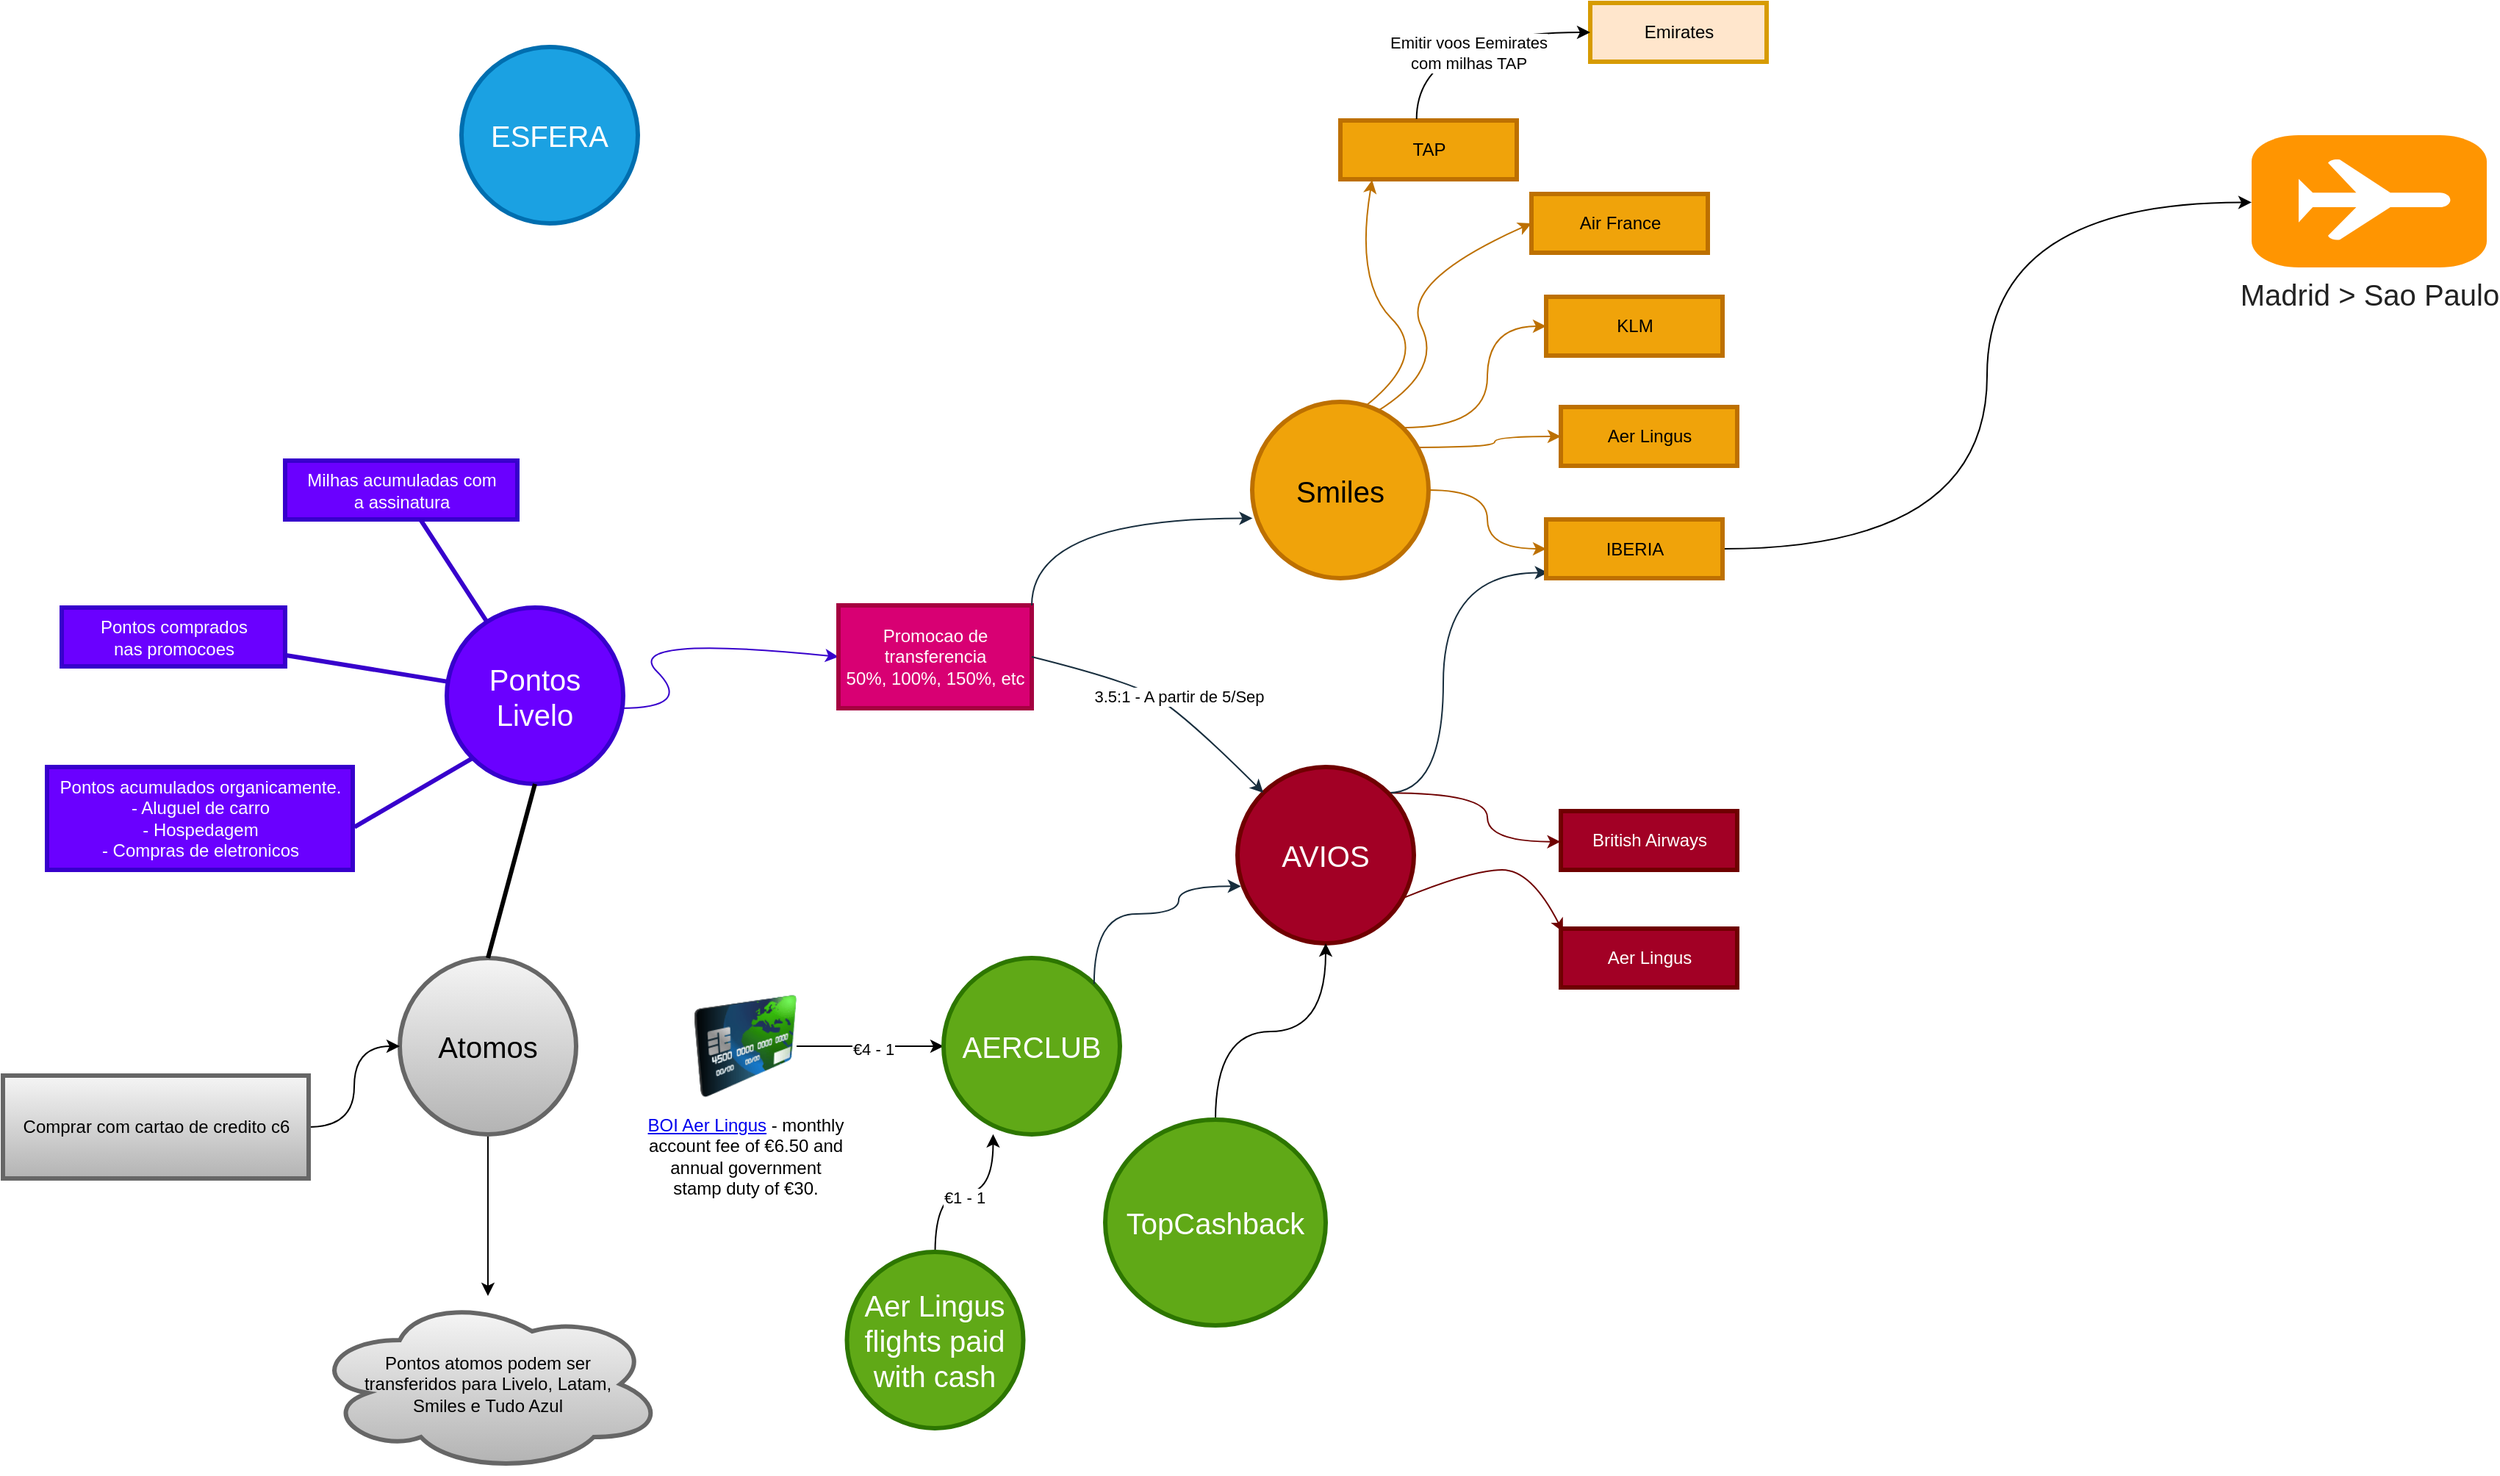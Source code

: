 <mxfile version="21.6.2" type="github">
  <diagram id="pHUcZfW-cZySXH26Udvi" name="Page-2">
    <mxGraphModel dx="1176" dy="607" grid="1" gridSize="10" guides="1" tooltips="1" connect="1" arrows="1" fold="1" page="1" pageScale="1" pageWidth="827" pageHeight="1169" background="#ffffff" math="0" shadow="0">
      <root>
        <mxCell id="0" />
        <mxCell id="1" parent="0" />
        <mxCell id="98yDIqRsI6KGfIPP-x18-167" value="Pontos Livelo" style="ellipse;whiteSpace=wrap;html=1;shadow=0;fontFamily=Helvetica;fontSize=20;align=center;strokeWidth=3;fillColor=#6a00ff;strokeColor=#3700CC;fontColor=#ffffff;rounded=0;labelBackgroundColor=none;" parent="1" vertex="1">
          <mxGeometry x="312" y="721.5" width="120" height="120" as="geometry" />
        </mxCell>
        <mxCell id="98yDIqRsI6KGfIPP-x18-168" value="Milhas acumuladas com &lt;br&gt;a assinatura" style="rounded=0;fillColor=#6a00ff;strokeColor=#3700CC;strokeWidth=3;shadow=0;html=1;fontColor=#ffffff;labelBackgroundColor=none;" parent="1" vertex="1">
          <mxGeometry x="202" y="621.5" width="158" height="40" as="geometry" />
        </mxCell>
        <mxCell id="98yDIqRsI6KGfIPP-x18-169" value="Pontos comprados&lt;br&gt;nas promocoes" style="rounded=0;fillColor=#6a00ff;strokeColor=#3700CC;strokeWidth=3;shadow=0;html=1;fontColor=#ffffff;labelBackgroundColor=none;" parent="1" vertex="1">
          <mxGeometry x="50" y="721.5" width="152" height="40" as="geometry" />
        </mxCell>
        <mxCell id="98yDIqRsI6KGfIPP-x18-179" value="" style="edgeStyle=none;endArrow=none;strokeWidth=3;strokeColor=#3700CC;html=1;rounded=0;labelBackgroundColor=none;fontColor=default;fillColor=#6a00ff;" parent="1" source="98yDIqRsI6KGfIPP-x18-167" target="98yDIqRsI6KGfIPP-x18-168" edge="1">
          <mxGeometry x="-1498" y="-303.5" width="100" height="100" as="geometry">
            <mxPoint x="-1498" y="-203.5" as="sourcePoint" />
            <mxPoint x="-1398" y="-303.5" as="targetPoint" />
          </mxGeometry>
        </mxCell>
        <mxCell id="98yDIqRsI6KGfIPP-x18-181" value="" style="edgeStyle=none;endArrow=none;strokeWidth=3;strokeColor=#3700CC;html=1;rounded=0;labelBackgroundColor=none;fontColor=default;fillColor=#6a00ff;" parent="1" source="98yDIqRsI6KGfIPP-x18-167" target="98yDIqRsI6KGfIPP-x18-169" edge="1">
          <mxGeometry x="-1498" y="-303.5" width="100" height="100" as="geometry">
            <mxPoint x="-1498" y="-203.5" as="sourcePoint" />
            <mxPoint x="-1398" y="-303.5" as="targetPoint" />
          </mxGeometry>
        </mxCell>
        <mxCell id="98yDIqRsI6KGfIPP-x18-195" value="" style="curved=1;endArrow=classic;html=1;rounded=0;entryX=0;entryY=0.5;entryDx=0;entryDy=0;strokeColor=#3700CC;labelBackgroundColor=none;fontColor=default;fillColor=#6a00ff;" parent="1" target="cvBn0tVz_LSelpj-P-2Y-2" edge="1">
          <mxGeometry width="50" height="50" relative="1" as="geometry">
            <mxPoint x="430" y="790" as="sourcePoint" />
            <mxPoint x="530" y="740" as="targetPoint" />
            <Array as="points">
              <mxPoint x="480" y="790" />
              <mxPoint x="430" y="740" />
            </Array>
          </mxGeometry>
        </mxCell>
        <mxCell id="cvBn0tVz_LSelpj-P-2Y-2" value="Promocao de &lt;br&gt;transferencia&lt;br&gt;50%, 100%, 150%, etc" style="rounded=0;fillColor=#d80073;strokeColor=#A50040;strokeWidth=3;shadow=0;html=1;labelBackgroundColor=none;fontColor=#ffffff;" parent="1" vertex="1">
          <mxGeometry x="578.5" y="720" width="131.5" height="70" as="geometry" />
        </mxCell>
        <mxCell id="lprAs_AV9ht-rZbfYgg8-25" style="edgeStyle=orthogonalEdgeStyle;rounded=0;orthogonalLoop=1;jettySize=auto;html=1;exitX=1;exitY=0.5;exitDx=0;exitDy=0;entryX=0;entryY=0.5;entryDx=0;entryDy=0;curved=1;labelBackgroundColor=none;strokeColor=#BD7000;fontColor=default;fillColor=#f0a30a;" parent="1" source="lprAs_AV9ht-rZbfYgg8-1" target="lprAs_AV9ht-rZbfYgg8-10" edge="1">
          <mxGeometry relative="1" as="geometry" />
        </mxCell>
        <mxCell id="lprAs_AV9ht-rZbfYgg8-1" value="Smiles" style="ellipse;whiteSpace=wrap;html=1;shadow=0;fontFamily=Helvetica;fontSize=20;align=center;strokeWidth=3;fillColor=#f0a30a;strokeColor=#BD7000;rounded=0;labelBackgroundColor=none;fontColor=#000000;" parent="1" vertex="1">
          <mxGeometry x="860" y="581.5" width="120" height="120" as="geometry" />
        </mxCell>
        <mxCell id="lprAs_AV9ht-rZbfYgg8-26" style="edgeStyle=orthogonalEdgeStyle;rounded=0;orthogonalLoop=1;jettySize=auto;html=1;exitX=1;exitY=0;exitDx=0;exitDy=0;curved=1;entryX=-0.002;entryY=0.521;entryDx=0;entryDy=0;entryPerimeter=0;labelBackgroundColor=none;strokeColor=#6F0000;fontColor=default;fillColor=#a20025;" parent="1" source="lprAs_AV9ht-rZbfYgg8-2" target="lprAs_AV9ht-rZbfYgg8-18" edge="1">
          <mxGeometry relative="1" as="geometry" />
        </mxCell>
        <mxCell id="lprAs_AV9ht-rZbfYgg8-27" style="edgeStyle=orthogonalEdgeStyle;rounded=0;orthogonalLoop=1;jettySize=auto;html=1;exitX=1;exitY=0;exitDx=0;exitDy=0;entryX=0.011;entryY=0.905;entryDx=0;entryDy=0;entryPerimeter=0;curved=1;labelBackgroundColor=none;strokeColor=#182E3E;fontColor=default;" parent="1" source="lprAs_AV9ht-rZbfYgg8-2" target="lprAs_AV9ht-rZbfYgg8-10" edge="1">
          <mxGeometry relative="1" as="geometry">
            <mxPoint x="1060" y="680" as="targetPoint" />
            <Array as="points">
              <mxPoint x="990" y="848" />
              <mxPoint x="990" y="698" />
            </Array>
          </mxGeometry>
        </mxCell>
        <mxCell id="lprAs_AV9ht-rZbfYgg8-2" value="AVIOS" style="ellipse;whiteSpace=wrap;html=1;shadow=0;fontFamily=Helvetica;fontSize=20;align=center;strokeWidth=3;fillColor=#a20025;strokeColor=#6F0000;rounded=0;labelBackgroundColor=none;fontColor=#ffffff;" parent="1" vertex="1">
          <mxGeometry x="850" y="830" width="120" height="120" as="geometry" />
        </mxCell>
        <mxCell id="lprAs_AV9ht-rZbfYgg8-3" value="" style="curved=1;endArrow=classic;html=1;rounded=0;exitX=1;exitY=0.5;exitDx=0;exitDy=0;labelBackgroundColor=none;strokeColor=#182E3E;fontColor=default;" parent="1" source="cvBn0tVz_LSelpj-P-2Y-2" target="lprAs_AV9ht-rZbfYgg8-2" edge="1">
          <mxGeometry width="50" height="50" relative="1" as="geometry">
            <mxPoint x="560" y="770" as="sourcePoint" />
            <mxPoint x="610" y="720" as="targetPoint" />
            <Array as="points">
              <mxPoint x="770" y="770" />
              <mxPoint x="810" y="790" />
            </Array>
          </mxGeometry>
        </mxCell>
        <mxCell id="LaEs5MpT-my3YbIbVM4t-5" value="3.5:1 - A partir de 5/Sep" style="edgeLabel;html=1;align=center;verticalAlign=middle;resizable=0;points=[];" vertex="1" connectable="0" parent="lprAs_AV9ht-rZbfYgg8-3">
          <mxGeometry x="-0.23" y="1" relative="1" as="geometry">
            <mxPoint x="30" y="8" as="offset" />
          </mxGeometry>
        </mxCell>
        <mxCell id="lprAs_AV9ht-rZbfYgg8-5" value="TAP" style="rounded=0;fillColor=#f0a30a;strokeColor=#BD7000;strokeWidth=3;shadow=0;html=1;fontColor=#000000;labelBackgroundColor=none;" parent="1" vertex="1">
          <mxGeometry x="920" y="390" width="120" height="40" as="geometry" />
        </mxCell>
        <mxCell id="lprAs_AV9ht-rZbfYgg8-8" value="" style="curved=1;endArrow=classic;html=1;rounded=0;entryX=0.18;entryY=1.013;entryDx=0;entryDy=0;exitX=0.648;exitY=0.019;exitDx=0;exitDy=0;exitPerimeter=0;entryPerimeter=0;labelBackgroundColor=none;strokeColor=#BD7000;fontColor=default;fillColor=#f0a30a;" parent="1" source="lprAs_AV9ht-rZbfYgg8-1" target="lprAs_AV9ht-rZbfYgg8-5" edge="1">
          <mxGeometry width="50" height="50" relative="1" as="geometry">
            <mxPoint x="930" y="550" as="sourcePoint" />
            <mxPoint x="980" y="500" as="targetPoint" />
            <Array as="points">
              <mxPoint x="980" y="550" />
              <mxPoint x="930" y="500" />
            </Array>
          </mxGeometry>
        </mxCell>
        <mxCell id="lprAs_AV9ht-rZbfYgg8-9" value="Air France" style="rounded=0;fillColor=#f0a30a;strokeColor=#BD7000;strokeWidth=3;shadow=0;html=1;fontColor=#000000;labelBackgroundColor=none;" parent="1" vertex="1">
          <mxGeometry x="1050" y="440" width="120" height="40" as="geometry" />
        </mxCell>
        <mxCell id="LaEs5MpT-my3YbIbVM4t-14" style="edgeStyle=orthogonalEdgeStyle;rounded=0;orthogonalLoop=1;jettySize=auto;html=1;exitX=1;exitY=0.5;exitDx=0;exitDy=0;entryX=0;entryY=0.508;entryDx=0;entryDy=0;entryPerimeter=0;curved=1;" edge="1" parent="1" source="lprAs_AV9ht-rZbfYgg8-10" target="LaEs5MpT-my3YbIbVM4t-13">
          <mxGeometry relative="1" as="geometry" />
        </mxCell>
        <mxCell id="lprAs_AV9ht-rZbfYgg8-10" value="IBERIA" style="rounded=0;fillColor=#f0a30a;strokeColor=#BD7000;strokeWidth=3;shadow=0;html=1;fontColor=#000000;labelBackgroundColor=none;" parent="1" vertex="1">
          <mxGeometry x="1060" y="661.5" width="120" height="40" as="geometry" />
        </mxCell>
        <mxCell id="lprAs_AV9ht-rZbfYgg8-11" value="Aer Lingus" style="rounded=0;fillColor=#f0a30a;strokeColor=#BD7000;strokeWidth=3;shadow=0;html=1;fontColor=#000000;labelBackgroundColor=none;" parent="1" vertex="1">
          <mxGeometry x="1070" y="585" width="120" height="40" as="geometry" />
        </mxCell>
        <mxCell id="lprAs_AV9ht-rZbfYgg8-12" value="" style="curved=1;endArrow=classic;html=1;rounded=0;entryX=0;entryY=0.5;entryDx=0;entryDy=0;exitX=0.708;exitY=0.054;exitDx=0;exitDy=0;exitPerimeter=0;labelBackgroundColor=none;strokeColor=#BD7000;fontColor=default;fillColor=#f0a30a;" parent="1" source="lprAs_AV9ht-rZbfYgg8-1" target="lprAs_AV9ht-rZbfYgg8-9" edge="1">
          <mxGeometry width="50" height="50" relative="1" as="geometry">
            <mxPoint x="948" y="594" as="sourcePoint" />
            <mxPoint x="952" y="441" as="targetPoint" />
            <Array as="points">
              <mxPoint x="990" y="560" />
              <mxPoint x="960" y="500" />
            </Array>
          </mxGeometry>
        </mxCell>
        <mxCell id="lprAs_AV9ht-rZbfYgg8-16" value="Aer Lingus" style="rounded=0;fillColor=#a20025;strokeColor=#6F0000;strokeWidth=3;shadow=0;html=1;fontColor=#ffffff;labelBackgroundColor=none;" parent="1" vertex="1">
          <mxGeometry x="1070" y="940" width="120" height="40" as="geometry" />
        </mxCell>
        <mxCell id="lprAs_AV9ht-rZbfYgg8-18" value="British Airways" style="rounded=0;fillColor=#a20025;strokeColor=#6F0000;strokeWidth=3;shadow=0;html=1;fontColor=#ffffff;labelBackgroundColor=none;" parent="1" vertex="1">
          <mxGeometry x="1070" y="860" width="120" height="40" as="geometry" />
        </mxCell>
        <mxCell id="lprAs_AV9ht-rZbfYgg8-21" value="" style="curved=1;endArrow=classic;html=1;rounded=0;exitX=0.949;exitY=0.739;exitDx=0;exitDy=0;exitPerimeter=0;entryX=0.012;entryY=0.055;entryDx=0;entryDy=0;entryPerimeter=0;labelBackgroundColor=none;strokeColor=#6F0000;fontColor=default;fillColor=#a20025;" parent="1" source="lprAs_AV9ht-rZbfYgg8-2" target="lprAs_AV9ht-rZbfYgg8-16" edge="1">
          <mxGeometry width="50" height="50" relative="1" as="geometry">
            <mxPoint x="960" y="922.5" as="sourcePoint" />
            <mxPoint x="1101" y="857.5" as="targetPoint" />
            <Array as="points">
              <mxPoint x="1010" y="900" />
              <mxPoint x="1050" y="900" />
            </Array>
          </mxGeometry>
        </mxCell>
        <mxCell id="lprAs_AV9ht-rZbfYgg8-29" value="" style="endArrow=classic;html=1;rounded=0;exitX=0.949;exitY=0.258;exitDx=0;exitDy=0;exitPerimeter=0;entryX=0;entryY=0.5;entryDx=0;entryDy=0;edgeStyle=orthogonalEdgeStyle;curved=1;labelBackgroundColor=none;strokeColor=#BD7000;fontColor=default;fillColor=#f0a30a;" parent="1" source="lprAs_AV9ht-rZbfYgg8-1" target="lprAs_AV9ht-rZbfYgg8-11" edge="1">
          <mxGeometry width="50" height="50" relative="1" as="geometry">
            <mxPoint x="980" y="610" as="sourcePoint" />
            <mxPoint x="1030" y="560" as="targetPoint" />
          </mxGeometry>
        </mxCell>
        <mxCell id="lprAs_AV9ht-rZbfYgg8-30" value="KLM" style="rounded=0;fillColor=#f0a30a;strokeColor=#BD7000;strokeWidth=3;shadow=0;html=1;fontColor=#000000;labelBackgroundColor=none;" parent="1" vertex="1">
          <mxGeometry x="1060" y="510" width="120" height="40" as="geometry" />
        </mxCell>
        <mxCell id="lprAs_AV9ht-rZbfYgg8-32" value="" style="endArrow=classic;html=1;rounded=0;entryX=0;entryY=0.5;entryDx=0;entryDy=0;edgeStyle=orthogonalEdgeStyle;curved=1;exitX=1;exitY=0;exitDx=0;exitDy=0;labelBackgroundColor=none;strokeColor=#BD7000;fontColor=default;fillColor=#f0a30a;" parent="1" source="lprAs_AV9ht-rZbfYgg8-1" target="lprAs_AV9ht-rZbfYgg8-30" edge="1">
          <mxGeometry width="50" height="50" relative="1" as="geometry">
            <mxPoint x="970" y="600" as="sourcePoint" />
            <mxPoint x="1020" y="550" as="targetPoint" />
          </mxGeometry>
        </mxCell>
        <mxCell id="Cj-1utIJ18nujl3oS1AE-17" style="rounded=0;orthogonalLoop=1;jettySize=auto;html=1;exitX=1;exitY=0.5;exitDx=0;exitDy=0;entryX=0;entryY=0.5;entryDx=0;entryDy=0;" parent="1" source="Cj-1utIJ18nujl3oS1AE-16" target="lprAs_AV9ht-rZbfYgg8-33" edge="1">
          <mxGeometry relative="1" as="geometry">
            <mxPoint x="600" y="1060" as="targetPoint" />
            <Array as="points">
              <mxPoint x="640" y="1020" />
            </Array>
          </mxGeometry>
        </mxCell>
        <mxCell id="Cj-1utIJ18nujl3oS1AE-22" value="€4 -&amp;nbsp;1" style="edgeLabel;html=1;align=center;verticalAlign=middle;resizable=0;points=[];" parent="Cj-1utIJ18nujl3oS1AE-17" vertex="1" connectable="0">
          <mxGeometry x="0.03" y="-2" relative="1" as="geometry">
            <mxPoint as="offset" />
          </mxGeometry>
        </mxCell>
        <mxCell id="lprAs_AV9ht-rZbfYgg8-33" value="AERCLUB" style="ellipse;whiteSpace=wrap;html=1;shadow=0;fontFamily=Helvetica;fontSize=20;align=center;strokeWidth=3;fillColor=#60a917;strokeColor=#2D7600;fontColor=#ffffff;rounded=0;labelBackgroundColor=none;" parent="1" vertex="1">
          <mxGeometry x="650" y="960" width="120" height="120" as="geometry" />
        </mxCell>
        <mxCell id="lprAs_AV9ht-rZbfYgg8-34" value="" style="endArrow=classic;html=1;rounded=0;exitX=1;exitY=0;exitDx=0;exitDy=0;edgeStyle=orthogonalEdgeStyle;curved=1;entryX=0.02;entryY=0.676;entryDx=0;entryDy=0;entryPerimeter=0;labelBackgroundColor=none;strokeColor=#182E3E;fontColor=default;" parent="1" source="lprAs_AV9ht-rZbfYgg8-33" target="lprAs_AV9ht-rZbfYgg8-2" edge="1">
          <mxGeometry width="50" height="50" relative="1" as="geometry">
            <mxPoint x="670" y="1000" as="sourcePoint" />
            <mxPoint x="720" y="950" as="targetPoint" />
            <Array as="points">
              <mxPoint x="752" y="930" />
              <mxPoint x="810" y="930" />
              <mxPoint x="810" y="911" />
            </Array>
          </mxGeometry>
        </mxCell>
        <mxCell id="lprAs_AV9ht-rZbfYgg8-35" value="" style="endArrow=classic;html=1;rounded=0;exitX=1;exitY=0;exitDx=0;exitDy=0;entryX=0.002;entryY=0.66;entryDx=0;entryDy=0;entryPerimeter=0;edgeStyle=orthogonalEdgeStyle;curved=1;labelBackgroundColor=none;strokeColor=#182E3E;fontColor=default;" parent="1" source="cvBn0tVz_LSelpj-P-2Y-2" target="lprAs_AV9ht-rZbfYgg8-1" edge="1">
          <mxGeometry width="50" height="50" relative="1" as="geometry">
            <mxPoint x="720" y="730" as="sourcePoint" />
            <mxPoint x="770" y="680" as="targetPoint" />
          </mxGeometry>
        </mxCell>
        <mxCell id="lprAs_AV9ht-rZbfYgg8-37" value="Emirates" style="rounded=0;fillColor=#ffe6cc;strokeColor=#d79b00;strokeWidth=3;shadow=0;html=1;labelBackgroundColor=none;" parent="1" vertex="1">
          <mxGeometry x="1090" y="310" width="120" height="40" as="geometry" />
        </mxCell>
        <mxCell id="Cj-1utIJ18nujl3oS1AE-20" style="edgeStyle=orthogonalEdgeStyle;rounded=0;orthogonalLoop=1;jettySize=auto;html=1;exitX=0.5;exitY=0;exitDx=0;exitDy=0;entryX=0.5;entryY=1;entryDx=0;entryDy=0;curved=1;" parent="1" source="lprAs_AV9ht-rZbfYgg8-39" target="lprAs_AV9ht-rZbfYgg8-2" edge="1">
          <mxGeometry relative="1" as="geometry" />
        </mxCell>
        <mxCell id="lprAs_AV9ht-rZbfYgg8-39" value="TopCashback" style="ellipse;whiteSpace=wrap;html=1;shadow=0;fontFamily=Helvetica;fontSize=20;align=center;strokeWidth=3;fillColor=#60a917;strokeColor=#2D7600;fontColor=#ffffff;rounded=0;labelBackgroundColor=none;" parent="1" vertex="1">
          <mxGeometry x="760" y="1070" width="150" height="140" as="geometry" />
        </mxCell>
        <mxCell id="Cj-1utIJ18nujl3oS1AE-1" value="" style="endArrow=classic;html=1;rounded=0;exitX=0.432;exitY=-0.024;exitDx=0;exitDy=0;exitPerimeter=0;entryX=0;entryY=0.5;entryDx=0;entryDy=0;edgeStyle=orthogonalEdgeStyle;curved=1;" parent="1" source="lprAs_AV9ht-rZbfYgg8-5" target="lprAs_AV9ht-rZbfYgg8-37" edge="1">
          <mxGeometry width="50" height="50" relative="1" as="geometry">
            <mxPoint x="990" y="385" as="sourcePoint" />
            <mxPoint x="1040" y="335" as="targetPoint" />
          </mxGeometry>
        </mxCell>
        <mxCell id="Cj-1utIJ18nujl3oS1AE-2" value="Emitir voos Eemirates &lt;br&gt;com milhas TAP" style="edgeLabel;html=1;align=center;verticalAlign=middle;resizable=0;points=[];" parent="Cj-1utIJ18nujl3oS1AE-1" vertex="1" connectable="0">
          <mxGeometry x="0.059" y="-14" relative="1" as="geometry">
            <mxPoint as="offset" />
          </mxGeometry>
        </mxCell>
        <mxCell id="Cj-1utIJ18nujl3oS1AE-16" value="&lt;a href=&quot;https://personalbanking.bankofireland.com/borrow/credit-cards/aer-credit-card/faqs/&quot;&gt;BOI Aer Lingus&lt;/a&gt; - monthly &lt;br&gt;account fee of €6.50 and &lt;br&gt;annual government &lt;br&gt;stamp duty of €30." style="image;html=1;image=img/lib/clip_art/finance/Credit_Card_128x128.png" parent="1" vertex="1">
          <mxGeometry x="480" y="980" width="70" height="80" as="geometry" />
        </mxCell>
        <mxCell id="Cj-1utIJ18nujl3oS1AE-23" style="edgeStyle=orthogonalEdgeStyle;rounded=0;orthogonalLoop=1;jettySize=auto;html=1;exitX=0.5;exitY=0;exitDx=0;exitDy=0;entryX=0.281;entryY=0.999;entryDx=0;entryDy=0;entryPerimeter=0;curved=1;" parent="1" source="Cj-1utIJ18nujl3oS1AE-21" target="lprAs_AV9ht-rZbfYgg8-33" edge="1">
          <mxGeometry relative="1" as="geometry" />
        </mxCell>
        <mxCell id="Cj-1utIJ18nujl3oS1AE-24" value="€1 -&amp;nbsp;1" style="edgeLabel;html=1;align=center;verticalAlign=middle;resizable=0;points=[];" parent="Cj-1utIJ18nujl3oS1AE-23" vertex="1" connectable="0">
          <mxGeometry x="-0.013" y="-3" relative="1" as="geometry">
            <mxPoint as="offset" />
          </mxGeometry>
        </mxCell>
        <mxCell id="Cj-1utIJ18nujl3oS1AE-21" value="Aer Lingus flights paid with cash" style="ellipse;whiteSpace=wrap;html=1;shadow=0;fontFamily=Helvetica;fontSize=20;align=center;strokeWidth=3;fillColor=#60a917;strokeColor=#2D7600;fontColor=#ffffff;rounded=0;labelBackgroundColor=none;" parent="1" vertex="1">
          <mxGeometry x="584.25" y="1160" width="120" height="120" as="geometry" />
        </mxCell>
        <mxCell id="Cj-1utIJ18nujl3oS1AE-25" value="ESFERA" style="ellipse;whiteSpace=wrap;html=1;shadow=0;fontFamily=Helvetica;fontSize=20;align=center;strokeWidth=3;fillColor=#1ba1e2;strokeColor=#006EAF;rounded=0;labelBackgroundColor=none;fontColor=#ffffff;" parent="1" vertex="1">
          <mxGeometry x="322" y="340" width="120" height="120" as="geometry" />
        </mxCell>
        <mxCell id="LaEs5MpT-my3YbIbVM4t-2" value="Pontos acumulados organicamente.&lt;br&gt;- Aluguel de carro&lt;br&gt;- Hospedagem&lt;br&gt;- Compras de eletronicos" style="rounded=0;fillColor=#6a00ff;strokeColor=#3700CC;strokeWidth=3;shadow=0;html=1;fontColor=#ffffff;labelBackgroundColor=none;" vertex="1" parent="1">
          <mxGeometry x="40" y="830" width="208" height="70" as="geometry" />
        </mxCell>
        <mxCell id="LaEs5MpT-my3YbIbVM4t-4" value="" style="edgeStyle=none;endArrow=none;strokeWidth=3;strokeColor=#3700CC;html=1;rounded=0;labelBackgroundColor=none;fontColor=default;fillColor=#6a00ff;exitX=0;exitY=1;exitDx=0;exitDy=0;entryX=1.006;entryY=0.583;entryDx=0;entryDy=0;entryPerimeter=0;" edge="1" parent="1" source="98yDIqRsI6KGfIPP-x18-167" target="LaEs5MpT-my3YbIbVM4t-2">
          <mxGeometry x="-1498" y="-303.5" width="100" height="100" as="geometry">
            <mxPoint x="323" y="782" as="sourcePoint" />
            <mxPoint x="212" y="764" as="targetPoint" />
          </mxGeometry>
        </mxCell>
        <mxCell id="LaEs5MpT-my3YbIbVM4t-11" value="" style="edgeStyle=orthogonalEdgeStyle;rounded=0;orthogonalLoop=1;jettySize=auto;html=1;" edge="1" parent="1" source="LaEs5MpT-my3YbIbVM4t-6" target="LaEs5MpT-my3YbIbVM4t-10">
          <mxGeometry relative="1" as="geometry" />
        </mxCell>
        <mxCell id="LaEs5MpT-my3YbIbVM4t-6" value="Atomos" style="ellipse;whiteSpace=wrap;html=1;shadow=0;fontFamily=Helvetica;fontSize=20;align=center;strokeWidth=3;fillColor=#f5f5f5;strokeColor=#666666;rounded=0;labelBackgroundColor=none;gradientColor=#b3b3b3;" vertex="1" parent="1">
          <mxGeometry x="280" y="960" width="120" height="120" as="geometry" />
        </mxCell>
        <mxCell id="LaEs5MpT-my3YbIbVM4t-9" style="edgeStyle=orthogonalEdgeStyle;rounded=0;orthogonalLoop=1;jettySize=auto;html=1;exitX=1;exitY=0.5;exitDx=0;exitDy=0;entryX=0;entryY=0.5;entryDx=0;entryDy=0;curved=1;" edge="1" parent="1" source="LaEs5MpT-my3YbIbVM4t-7" target="LaEs5MpT-my3YbIbVM4t-6">
          <mxGeometry relative="1" as="geometry" />
        </mxCell>
        <mxCell id="LaEs5MpT-my3YbIbVM4t-7" value="Comprar com cartao de credito c6" style="rounded=0;strokeWidth=3;shadow=0;html=1;labelBackgroundColor=none;fillColor=#f5f5f5;gradientColor=#b3b3b3;strokeColor=#666666;" vertex="1" parent="1">
          <mxGeometry x="10" y="1040" width="208" height="70" as="geometry" />
        </mxCell>
        <mxCell id="LaEs5MpT-my3YbIbVM4t-8" value="" style="edgeStyle=none;endArrow=none;strokeWidth=3;strokeColor=#000000;html=1;rounded=0;labelBackgroundColor=none;fontColor=default;fillColor=#6a00ff;exitX=0.5;exitY=1;exitDx=0;exitDy=0;entryX=0.5;entryY=0;entryDx=0;entryDy=0;" edge="1" parent="1" source="98yDIqRsI6KGfIPP-x18-167" target="LaEs5MpT-my3YbIbVM4t-6">
          <mxGeometry x="-1498" y="-303.5" width="100" height="100" as="geometry">
            <mxPoint x="340" y="834" as="sourcePoint" />
            <mxPoint x="259" y="881" as="targetPoint" />
          </mxGeometry>
        </mxCell>
        <mxCell id="LaEs5MpT-my3YbIbVM4t-10" value="Pontos atomos podem ser &lt;br&gt;transferidos para Livelo, Latam, &lt;br&gt;Smiles e Tudo Azul" style="ellipse;shape=cloud;whiteSpace=wrap;html=1;fontSize=12;fillColor=#f5f5f5;strokeColor=#666666;shadow=0;strokeWidth=3;rounded=0;labelBackgroundColor=none;gradientColor=#b3b3b3;" vertex="1" parent="1">
          <mxGeometry x="220" y="1190" width="240" height="120" as="geometry" />
        </mxCell>
        <mxCell id="LaEs5MpT-my3YbIbVM4t-13" value="&lt;font style=&quot;font-size: 20px;&quot;&gt;Madrid &amp;gt; Sao Paulo&lt;/font&gt;" style="html=1;strokeWidth=1;shadow=0;dashed=0;shape=mxgraph.ios7.misc.travel;fillColor=#FF9501;strokeColor=none;buttonText=;strokeColor2=#222222;fontColor=#222222;fontSize=8;verticalLabelPosition=bottom;verticalAlign=top;align=center;sketch=0;" vertex="1" parent="1">
          <mxGeometry x="1540" y="400" width="160" height="90" as="geometry" />
        </mxCell>
      </root>
    </mxGraphModel>
  </diagram>
</mxfile>
